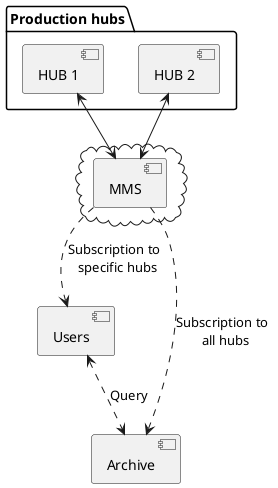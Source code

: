 @startuml sentralServer
package "Production hubs" {
  [HUB 1]
  [HUB 2]
}

cloud {
 [MMS]
}

[HUB 1] <--> [MMS]
[HUB 2] <--> [MMS]
[MMS] .-> [Users] : Subscription to \n specific hubs
[MMS] .-> [Archive] : Subscription to \n all hubs
[Users] <.-> [Archive] : Query
@enduml